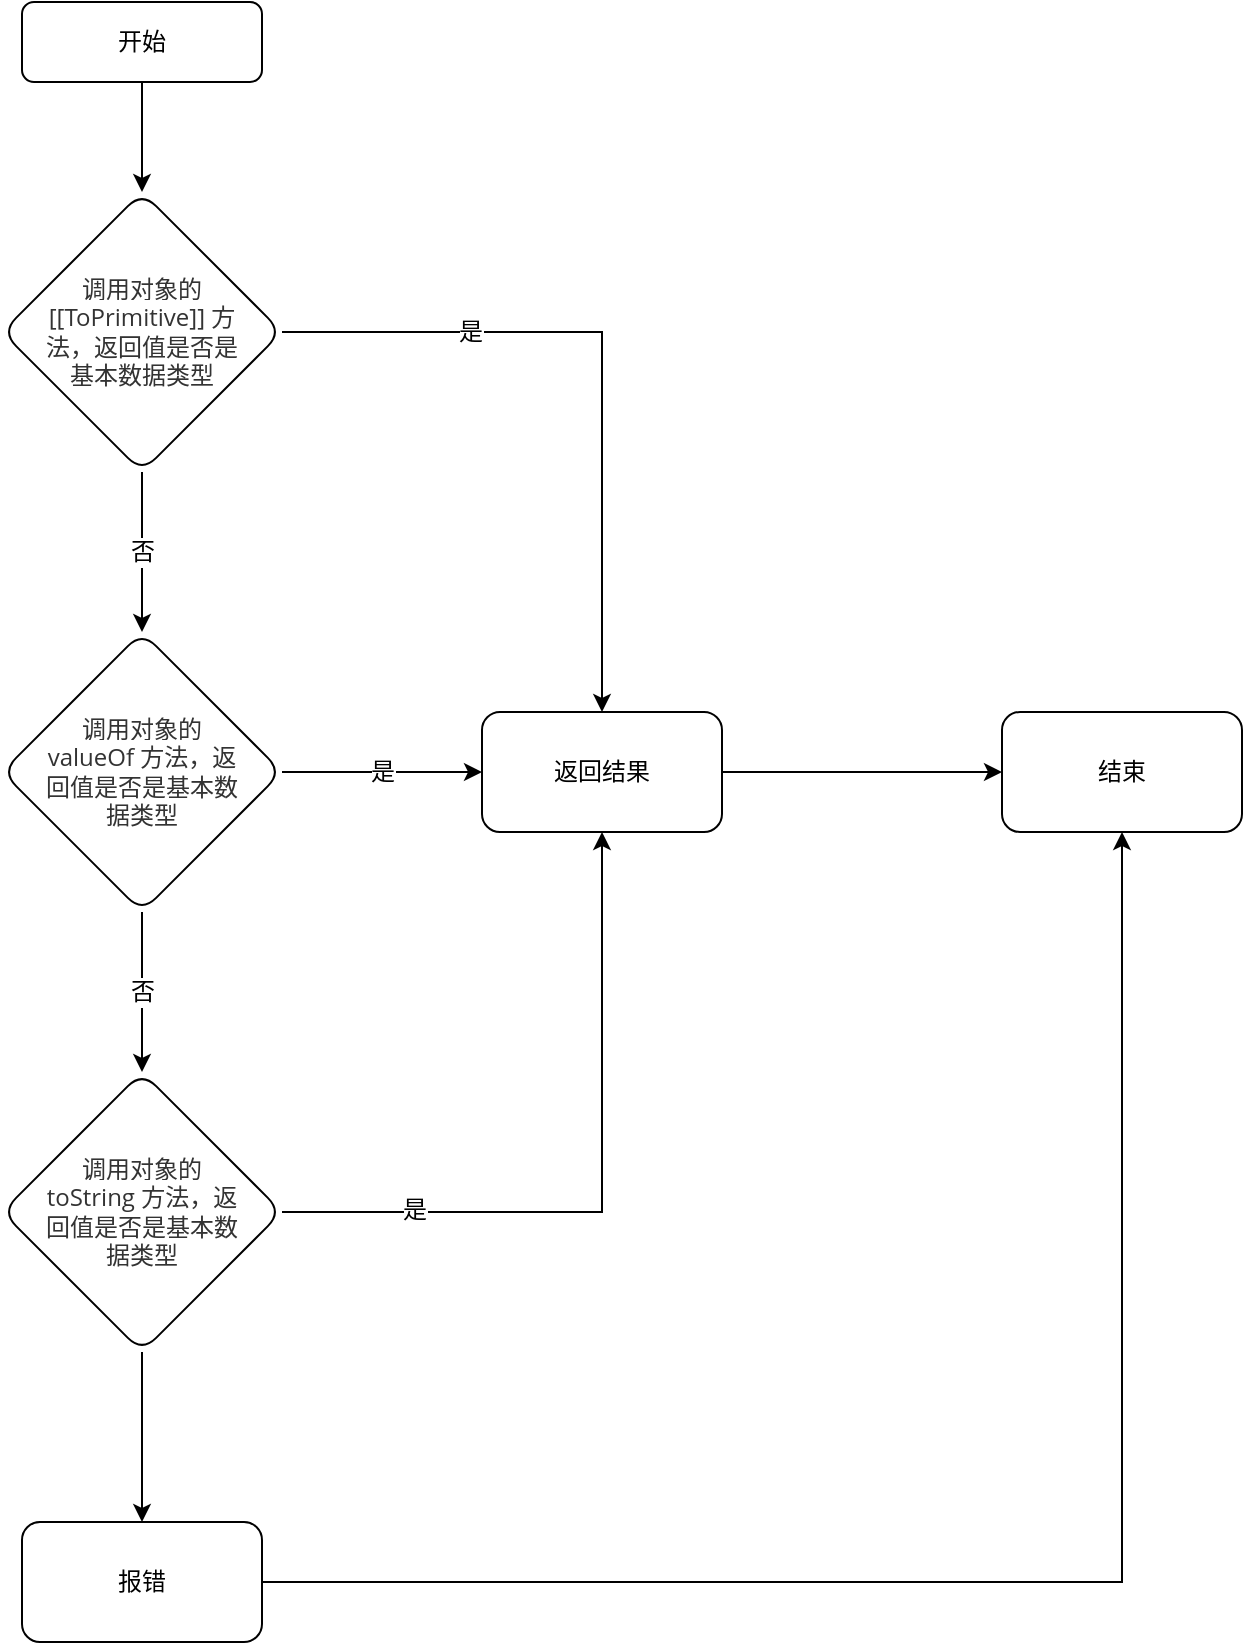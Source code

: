 <mxfile version="18.0.7" type="github">
  <diagram id="C5RBs43oDa-KdzZeNtuy" name="Page-1">
    <mxGraphModel dx="1384" dy="644" grid="1" gridSize="10" guides="1" tooltips="1" connect="1" arrows="1" fold="1" page="1" pageScale="1" pageWidth="827" pageHeight="1169" math="0" shadow="0">
      <root>
        <mxCell id="WIyWlLk6GJQsqaUBKTNV-0" />
        <mxCell id="WIyWlLk6GJQsqaUBKTNV-1" parent="WIyWlLk6GJQsqaUBKTNV-0" />
        <mxCell id="lfDSqrNuD7VzDhoS98Rk-1" value="" style="edgeStyle=orthogonalEdgeStyle;rounded=0;orthogonalLoop=1;jettySize=auto;html=1;" edge="1" parent="WIyWlLk6GJQsqaUBKTNV-1" source="WIyWlLk6GJQsqaUBKTNV-3" target="lfDSqrNuD7VzDhoS98Rk-0">
          <mxGeometry relative="1" as="geometry" />
        </mxCell>
        <mxCell id="WIyWlLk6GJQsqaUBKTNV-3" value="开始" style="rounded=1;whiteSpace=wrap;html=1;fontSize=12;glass=0;strokeWidth=1;shadow=0;" parent="WIyWlLk6GJQsqaUBKTNV-1" vertex="1">
          <mxGeometry x="160" y="80" width="120" height="40" as="geometry" />
        </mxCell>
        <mxCell id="lfDSqrNuD7VzDhoS98Rk-11" value="是" style="edgeStyle=orthogonalEdgeStyle;rounded=0;orthogonalLoop=1;jettySize=auto;html=1;fontSize=12;" edge="1" parent="WIyWlLk6GJQsqaUBKTNV-1" source="lfDSqrNuD7VzDhoS98Rk-0" target="lfDSqrNuD7VzDhoS98Rk-10">
          <mxGeometry x="-0.463" relative="1" as="geometry">
            <mxPoint as="offset" />
          </mxGeometry>
        </mxCell>
        <mxCell id="lfDSqrNuD7VzDhoS98Rk-14" value="否" style="edgeStyle=orthogonalEdgeStyle;rounded=0;orthogonalLoop=1;jettySize=auto;html=1;fontSize=12;" edge="1" parent="WIyWlLk6GJQsqaUBKTNV-1" source="lfDSqrNuD7VzDhoS98Rk-0" target="lfDSqrNuD7VzDhoS98Rk-13">
          <mxGeometry relative="1" as="geometry" />
        </mxCell>
        <mxCell id="lfDSqrNuD7VzDhoS98Rk-0" value="&lt;span style=&quot;color: rgb(51, 51, 51); font-family: &amp;quot;Open Sans&amp;quot;, &amp;quot;Clear Sans&amp;quot;, &amp;quot;Helvetica Neue&amp;quot;, Helvetica, Arial, &amp;quot;Segoe UI Emoji&amp;quot;, sans-serif; orphans: 4; text-align: left; background-color: rgb(255, 255, 255);&quot;&gt;&lt;font style=&quot;font-size: 12px;&quot;&gt;调用对象的 [[ToPrimitive]] 方法，&lt;/font&gt;&lt;/span&gt;&lt;font face=&quot;Open Sans, Clear Sans, Helvetica Neue, Helvetica, Arial, Segoe UI Emoji, sans-serif&quot; color=&quot;#333333&quot;&gt;返回值是否是基本数据类型&lt;/font&gt;" style="rhombus;whiteSpace=wrap;html=1;rounded=1;glass=0;strokeWidth=1;shadow=0;spacingTop=0;spacing=20;" vertex="1" parent="WIyWlLk6GJQsqaUBKTNV-1">
          <mxGeometry x="150" y="175" width="140" height="140" as="geometry" />
        </mxCell>
        <mxCell id="lfDSqrNuD7VzDhoS98Rk-21" value="" style="edgeStyle=orthogonalEdgeStyle;rounded=0;orthogonalLoop=1;jettySize=auto;html=1;fontSize=12;" edge="1" parent="WIyWlLk6GJQsqaUBKTNV-1" source="lfDSqrNuD7VzDhoS98Rk-10" target="lfDSqrNuD7VzDhoS98Rk-20">
          <mxGeometry relative="1" as="geometry" />
        </mxCell>
        <mxCell id="lfDSqrNuD7VzDhoS98Rk-10" value="返回结果" style="whiteSpace=wrap;html=1;rounded=1;glass=0;strokeWidth=1;shadow=0;spacingTop=0;spacing=16;" vertex="1" parent="WIyWlLk6GJQsqaUBKTNV-1">
          <mxGeometry x="390" y="435" width="120" height="60" as="geometry" />
        </mxCell>
        <mxCell id="lfDSqrNuD7VzDhoS98Rk-16" value="否" style="edgeStyle=orthogonalEdgeStyle;rounded=0;orthogonalLoop=1;jettySize=auto;html=1;fontSize=12;" edge="1" parent="WIyWlLk6GJQsqaUBKTNV-1" source="lfDSqrNuD7VzDhoS98Rk-13" target="lfDSqrNuD7VzDhoS98Rk-15">
          <mxGeometry relative="1" as="geometry" />
        </mxCell>
        <mxCell id="lfDSqrNuD7VzDhoS98Rk-17" value="是" style="edgeStyle=orthogonalEdgeStyle;rounded=0;orthogonalLoop=1;jettySize=auto;html=1;exitX=1;exitY=0.5;exitDx=0;exitDy=0;fontSize=12;" edge="1" parent="WIyWlLk6GJQsqaUBKTNV-1" source="lfDSqrNuD7VzDhoS98Rk-13" target="lfDSqrNuD7VzDhoS98Rk-10">
          <mxGeometry relative="1" as="geometry" />
        </mxCell>
        <mxCell id="lfDSqrNuD7VzDhoS98Rk-13" value="&lt;span style=&quot;color: rgb(51, 51, 51); font-family: &amp;quot;Open Sans&amp;quot;, &amp;quot;Clear Sans&amp;quot;, &amp;quot;Helvetica Neue&amp;quot;, Helvetica, Arial, &amp;quot;Segoe UI Emoji&amp;quot;, sans-serif; orphans: 4; text-align: left; background-color: rgb(255, 255, 255);&quot;&gt;&lt;font style=&quot;font-size: 12px;&quot;&gt;调用对象的 valueOf 方法，&lt;/font&gt;&lt;/span&gt;&lt;font face=&quot;Open Sans, Clear Sans, Helvetica Neue, Helvetica, Arial, Segoe UI Emoji, sans-serif&quot; color=&quot;#333333&quot;&gt;返回值是否是基本数据类型&lt;/font&gt;" style="rhombus;whiteSpace=wrap;html=1;rounded=1;glass=0;strokeWidth=1;shadow=0;spacingTop=0;spacing=20;" vertex="1" parent="WIyWlLk6GJQsqaUBKTNV-1">
          <mxGeometry x="150" y="395" width="140" height="140" as="geometry" />
        </mxCell>
        <mxCell id="lfDSqrNuD7VzDhoS98Rk-18" style="edgeStyle=orthogonalEdgeStyle;rounded=0;orthogonalLoop=1;jettySize=auto;html=1;exitX=1;exitY=0.5;exitDx=0;exitDy=0;fontSize=12;entryX=0.5;entryY=1;entryDx=0;entryDy=0;" edge="1" parent="WIyWlLk6GJQsqaUBKTNV-1" source="lfDSqrNuD7VzDhoS98Rk-15" target="lfDSqrNuD7VzDhoS98Rk-10">
          <mxGeometry relative="1" as="geometry">
            <mxPoint x="510" y="500" as="targetPoint" />
          </mxGeometry>
        </mxCell>
        <mxCell id="lfDSqrNuD7VzDhoS98Rk-19" value="是" style="edgeLabel;html=1;align=center;verticalAlign=middle;resizable=0;points=[];fontSize=12;" vertex="1" connectable="0" parent="lfDSqrNuD7VzDhoS98Rk-18">
          <mxGeometry x="-0.626" y="1" relative="1" as="geometry">
            <mxPoint as="offset" />
          </mxGeometry>
        </mxCell>
        <mxCell id="lfDSqrNuD7VzDhoS98Rk-23" value="" style="edgeStyle=orthogonalEdgeStyle;rounded=0;orthogonalLoop=1;jettySize=auto;html=1;fontSize=12;" edge="1" parent="WIyWlLk6GJQsqaUBKTNV-1" source="lfDSqrNuD7VzDhoS98Rk-15" target="lfDSqrNuD7VzDhoS98Rk-22">
          <mxGeometry relative="1" as="geometry" />
        </mxCell>
        <mxCell id="lfDSqrNuD7VzDhoS98Rk-15" value="&lt;span style=&quot;color: rgb(51, 51, 51); font-family: &amp;quot;Open Sans&amp;quot;, &amp;quot;Clear Sans&amp;quot;, &amp;quot;Helvetica Neue&amp;quot;, Helvetica, Arial, &amp;quot;Segoe UI Emoji&amp;quot;, sans-serif; orphans: 4; text-align: left; background-color: rgb(255, 255, 255);&quot;&gt;&lt;font style=&quot;font-size: 12px;&quot;&gt;调用对象的 toString 方法，&lt;/font&gt;&lt;/span&gt;&lt;font face=&quot;Open Sans, Clear Sans, Helvetica Neue, Helvetica, Arial, Segoe UI Emoji, sans-serif&quot; color=&quot;#333333&quot;&gt;返回值是否是基本数据类型&lt;/font&gt;" style="rhombus;whiteSpace=wrap;html=1;rounded=1;glass=0;strokeWidth=1;shadow=0;spacingTop=0;spacing=20;" vertex="1" parent="WIyWlLk6GJQsqaUBKTNV-1">
          <mxGeometry x="150" y="615" width="140" height="140" as="geometry" />
        </mxCell>
        <mxCell id="lfDSqrNuD7VzDhoS98Rk-20" value="结束" style="whiteSpace=wrap;html=1;rounded=1;glass=0;strokeWidth=1;shadow=0;spacingTop=0;spacing=16;" vertex="1" parent="WIyWlLk6GJQsqaUBKTNV-1">
          <mxGeometry x="650" y="435" width="120" height="60" as="geometry" />
        </mxCell>
        <mxCell id="lfDSqrNuD7VzDhoS98Rk-24" style="edgeStyle=orthogonalEdgeStyle;rounded=0;orthogonalLoop=1;jettySize=auto;html=1;exitX=1;exitY=0.5;exitDx=0;exitDy=0;entryX=0.5;entryY=1;entryDx=0;entryDy=0;fontSize=12;" edge="1" parent="WIyWlLk6GJQsqaUBKTNV-1" source="lfDSqrNuD7VzDhoS98Rk-22" target="lfDSqrNuD7VzDhoS98Rk-20">
          <mxGeometry relative="1" as="geometry" />
        </mxCell>
        <mxCell id="lfDSqrNuD7VzDhoS98Rk-22" value="报错" style="whiteSpace=wrap;html=1;rounded=1;glass=0;strokeWidth=1;shadow=0;spacingTop=0;spacing=20;" vertex="1" parent="WIyWlLk6GJQsqaUBKTNV-1">
          <mxGeometry x="160" y="840" width="120" height="60" as="geometry" />
        </mxCell>
      </root>
    </mxGraphModel>
  </diagram>
</mxfile>
